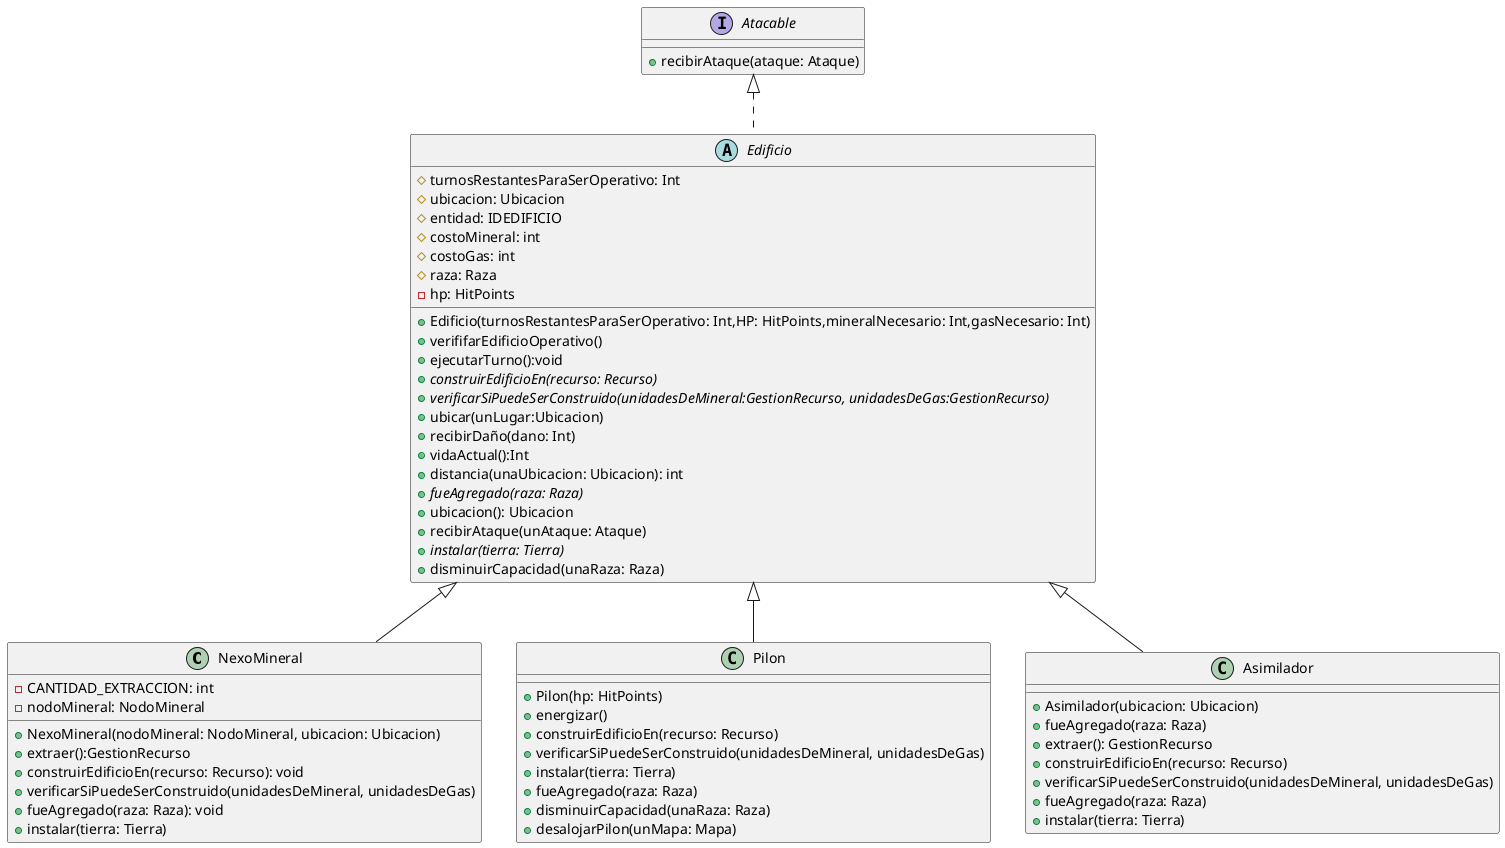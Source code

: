 @startuml
'https://plantuml.com/class-diagram

class NexoMineral{
    -CANTIDAD_EXTRACCION: int
    -nodoMineral: NodoMineral

    +NexoMineral(nodoMineral: NodoMineral, ubicacion: Ubicacion)
    +extraer():GestionRecurso
    +construirEdificioEn(recurso: Recurso): void
    +verificarSiPuedeSerConstruido(unidadesDeMineral, unidadesDeGas)
    +fueAgregado(raza: Raza): void
    +instalar(tierra: Tierra)

}

class Pilon{
    +Pilon(hp: HitPoints)
    +energizar()
    +construirEdificioEn(recurso: Recurso)
    +verificarSiPuedeSerConstruido(unidadesDeMineral, unidadesDeGas)
    +instalar(tierra: Tierra)
    +fueAgregado(raza: Raza)
    +disminuirCapacidad(unaRaza: Raza)
    +desalojarPilon(unMapa: Mapa)
}

class Asimilador{
    +Asimilador(ubicacion: Ubicacion)
    +fueAgregado(raza: Raza)
    +extraer(): GestionRecurso
    +construirEdificioEn(recurso: Recurso)
    +verificarSiPuedeSerConstruido(unidadesDeMineral, unidadesDeGas)
    +fueAgregado(raza: Raza)
    +instalar(tierra: Tierra)
}



interface Atacable {
    +recibirAtaque(ataque: Ataque)
}


abstract class Edificio {
        #turnosRestantesParaSerOperativo: Int
        #ubicacion: Ubicacion
        #entidad: IDEDIFICIO
        #costoMineral: int
        #costoGas: int
        #raza: Raza
        -hp: HitPoints

        +Edificio(turnosRestantesParaSerOperativo: Int,HP: HitPoints,mineralNecesario: Int,gasNecesario: Int)
        +verififarEdificioOperativo()
        +ejecutarTurno():void
        +{abstract} construirEdificioEn(recurso: Recurso)
        +{abstract} verificarSiPuedeSerConstruido(unidadesDeMineral:GestionRecurso, unidadesDeGas:GestionRecurso)
        + ubicar(unLugar:Ubicacion)
        +recibirDaño(dano: Int)
        +vidaActual():Int
        + distancia(unaUbicacion: Ubicacion): int
        + {abstract} fueAgregado(raza: Raza)
        +ubicacion(): Ubicacion
        +recibirAtaque(unAtaque: Ataque)
        +{abstract} instalar(tierra: Tierra)
        +disminuirCapacidad(unaRaza: Raza)
}

Edificio <|-- NexoMineral
Edificio <|-- Pilon
Edificio <|-- Asimilador
Atacable <|.. Edificio
@enduml